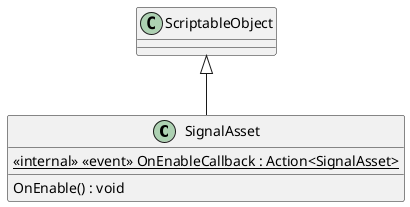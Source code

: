 @startuml
class SignalAsset {
    <<internal>> {static}  <<event>> OnEnableCallback : Action<SignalAsset> 
    OnEnable() : void
}
ScriptableObject <|-- SignalAsset
@enduml
